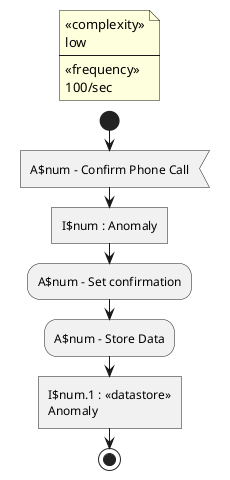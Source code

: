 @startuml confirm_phone_call

!$num = 1

floating note
<<complexity>>
low
----
<<frequency>>
100/sec
end note


start
:A$num - Confirm Phone Call; <<input>>
:I$num : Anomaly; <<task>>
!$num = $num + 1

:A$num - Set confirmation;
!$num = $num + 1

:A$num - Store Data;
:I$num.1 : <<datastore>>
Anomaly; <<task>>
stop
@enduml
